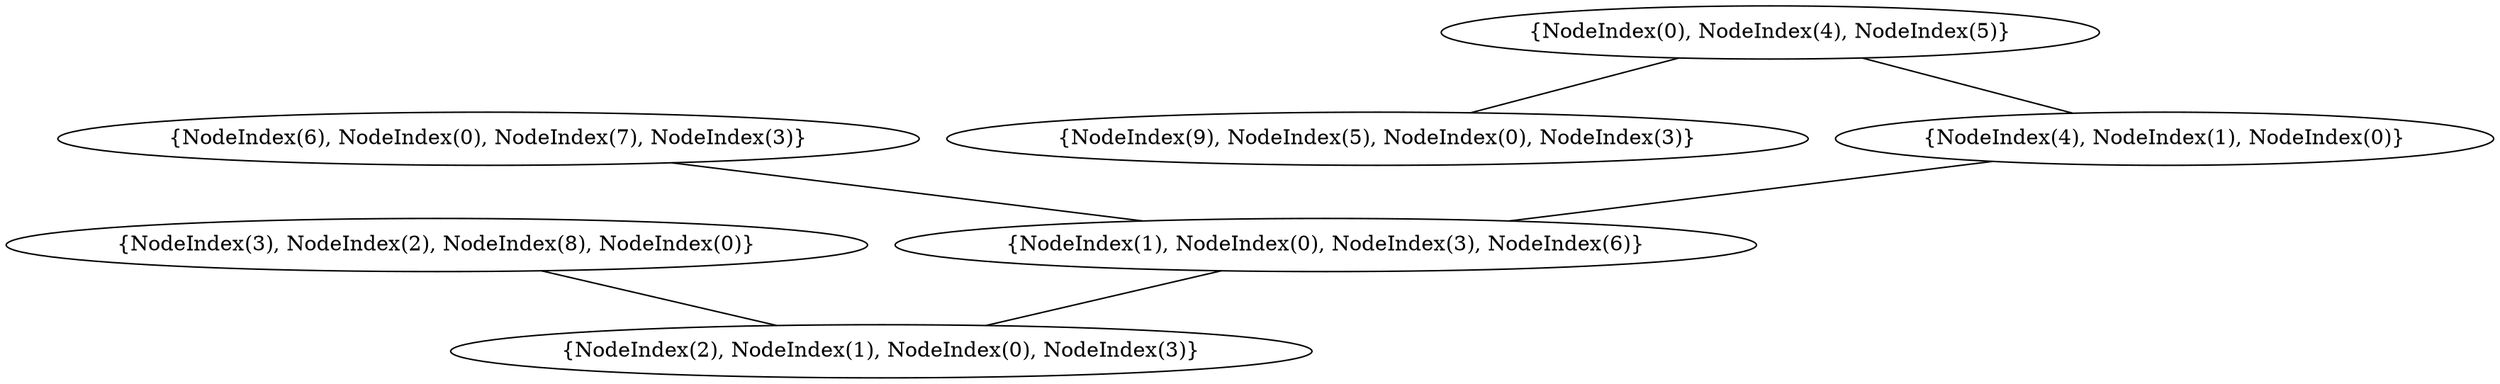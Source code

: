 graph {
    0 [ label = "{NodeIndex(2), NodeIndex(1), NodeIndex(0), NodeIndex(3)}" ]
    1 [ label = "{NodeIndex(3), NodeIndex(2), NodeIndex(8), NodeIndex(0)}" ]
    2 [ label = "{NodeIndex(9), NodeIndex(5), NodeIndex(0), NodeIndex(3)}" ]
    3 [ label = "{NodeIndex(1), NodeIndex(0), NodeIndex(3), NodeIndex(6)}" ]
    4 [ label = "{NodeIndex(6), NodeIndex(0), NodeIndex(7), NodeIndex(3)}" ]
    5 [ label = "{NodeIndex(4), NodeIndex(1), NodeIndex(0)}" ]
    6 [ label = "{NodeIndex(0), NodeIndex(4), NodeIndex(5)}" ]
    1 -- 0 [ ]
    3 -- 0 [ ]
    4 -- 3 [ ]
    6 -- 5 [ ]
    5 -- 3 [ ]
    6 -- 2 [ ]
}
